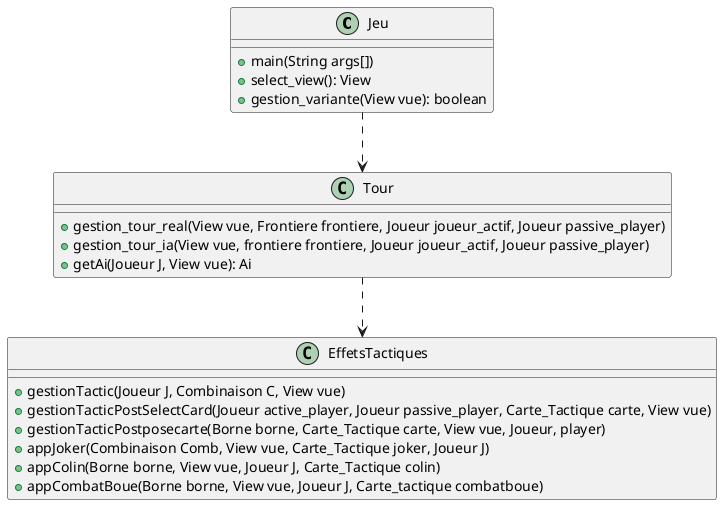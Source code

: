 @startuml jeu

class Jeu{
	+ main(String args[])
	+ select_view(): View
	+ gestion_variante(View vue): boolean
}

class Tour{
	+ gestion_tour_real(View vue, Frontiere frontiere, Joueur joueur_actif, Joueur passive_player)
	+ gestion_tour_ia(View vue, frontiere frontiere, Joueur joueur_actif, Joueur passive_player)
	+ getAi(Joueur J, View vue): Ai
}

class EffetsTactiques{
	+ gestionTactic(Joueur J, Combinaison C, View vue)
	+ gestionTacticPostSelectCard(Joueur active_player, Joueur passive_player, Carte_Tactique carte, View vue)
	+ gestionTacticPostposecarte(Borne borne, Carte_Tactique carte, View vue, Joueur, player)
	+ appJoker(Combinaison Comb, View vue, Carte_Tactique joker, Joueur J)
	+ appColin(Borne borne, View vue, Joueur J, Carte_Tactique colin)
	+ appCombatBoue(Borne borne, View vue, Joueur J, Carte_tactique combatboue)
}

Jeu ..> Tour
Tour ..> EffetsTactiques

@enduml
